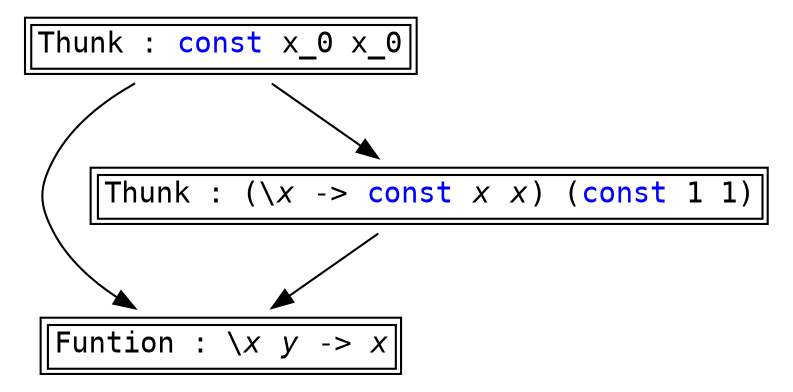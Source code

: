 digraph G {
node [ fontname=monospace, shape=plaintext ];
s0[label=<<TABLE ALIGN="LEFT"><TR><TD BALIGN="LEFT" ALIGN="LEFT">Funtion&nbsp;:&nbsp;\<I>x</I>&nbsp;<I>y</I>&nbsp;-&gt;&nbsp;<I>x</I><BR /></TD></TR></TABLE>>];
s0;
s1[label=<<TABLE ALIGN="LEFT"><TR><TD BALIGN="LEFT" ALIGN="LEFT">Thunk&nbsp;:&nbsp;<FONT COLOR="blue">const</FONT>&nbsp;x_0&nbsp;x_0<BR /></TD></TR></TABLE>>];
s1 -> s0, s2;
s2[label=<<TABLE ALIGN="LEFT"><TR><TD BALIGN="LEFT" ALIGN="LEFT">Thunk&nbsp;:&nbsp;(\<I>x</I>&nbsp;-&gt;&nbsp;<FONT COLOR="blue">const</FONT>&nbsp;<I>x</I>&nbsp;<I>x</I>)&nbsp;(<FONT COLOR="blue">const</FONT>&nbsp;1&nbsp;1)<BR /></TD></TR></TABLE>>];
s2 -> s0;
}